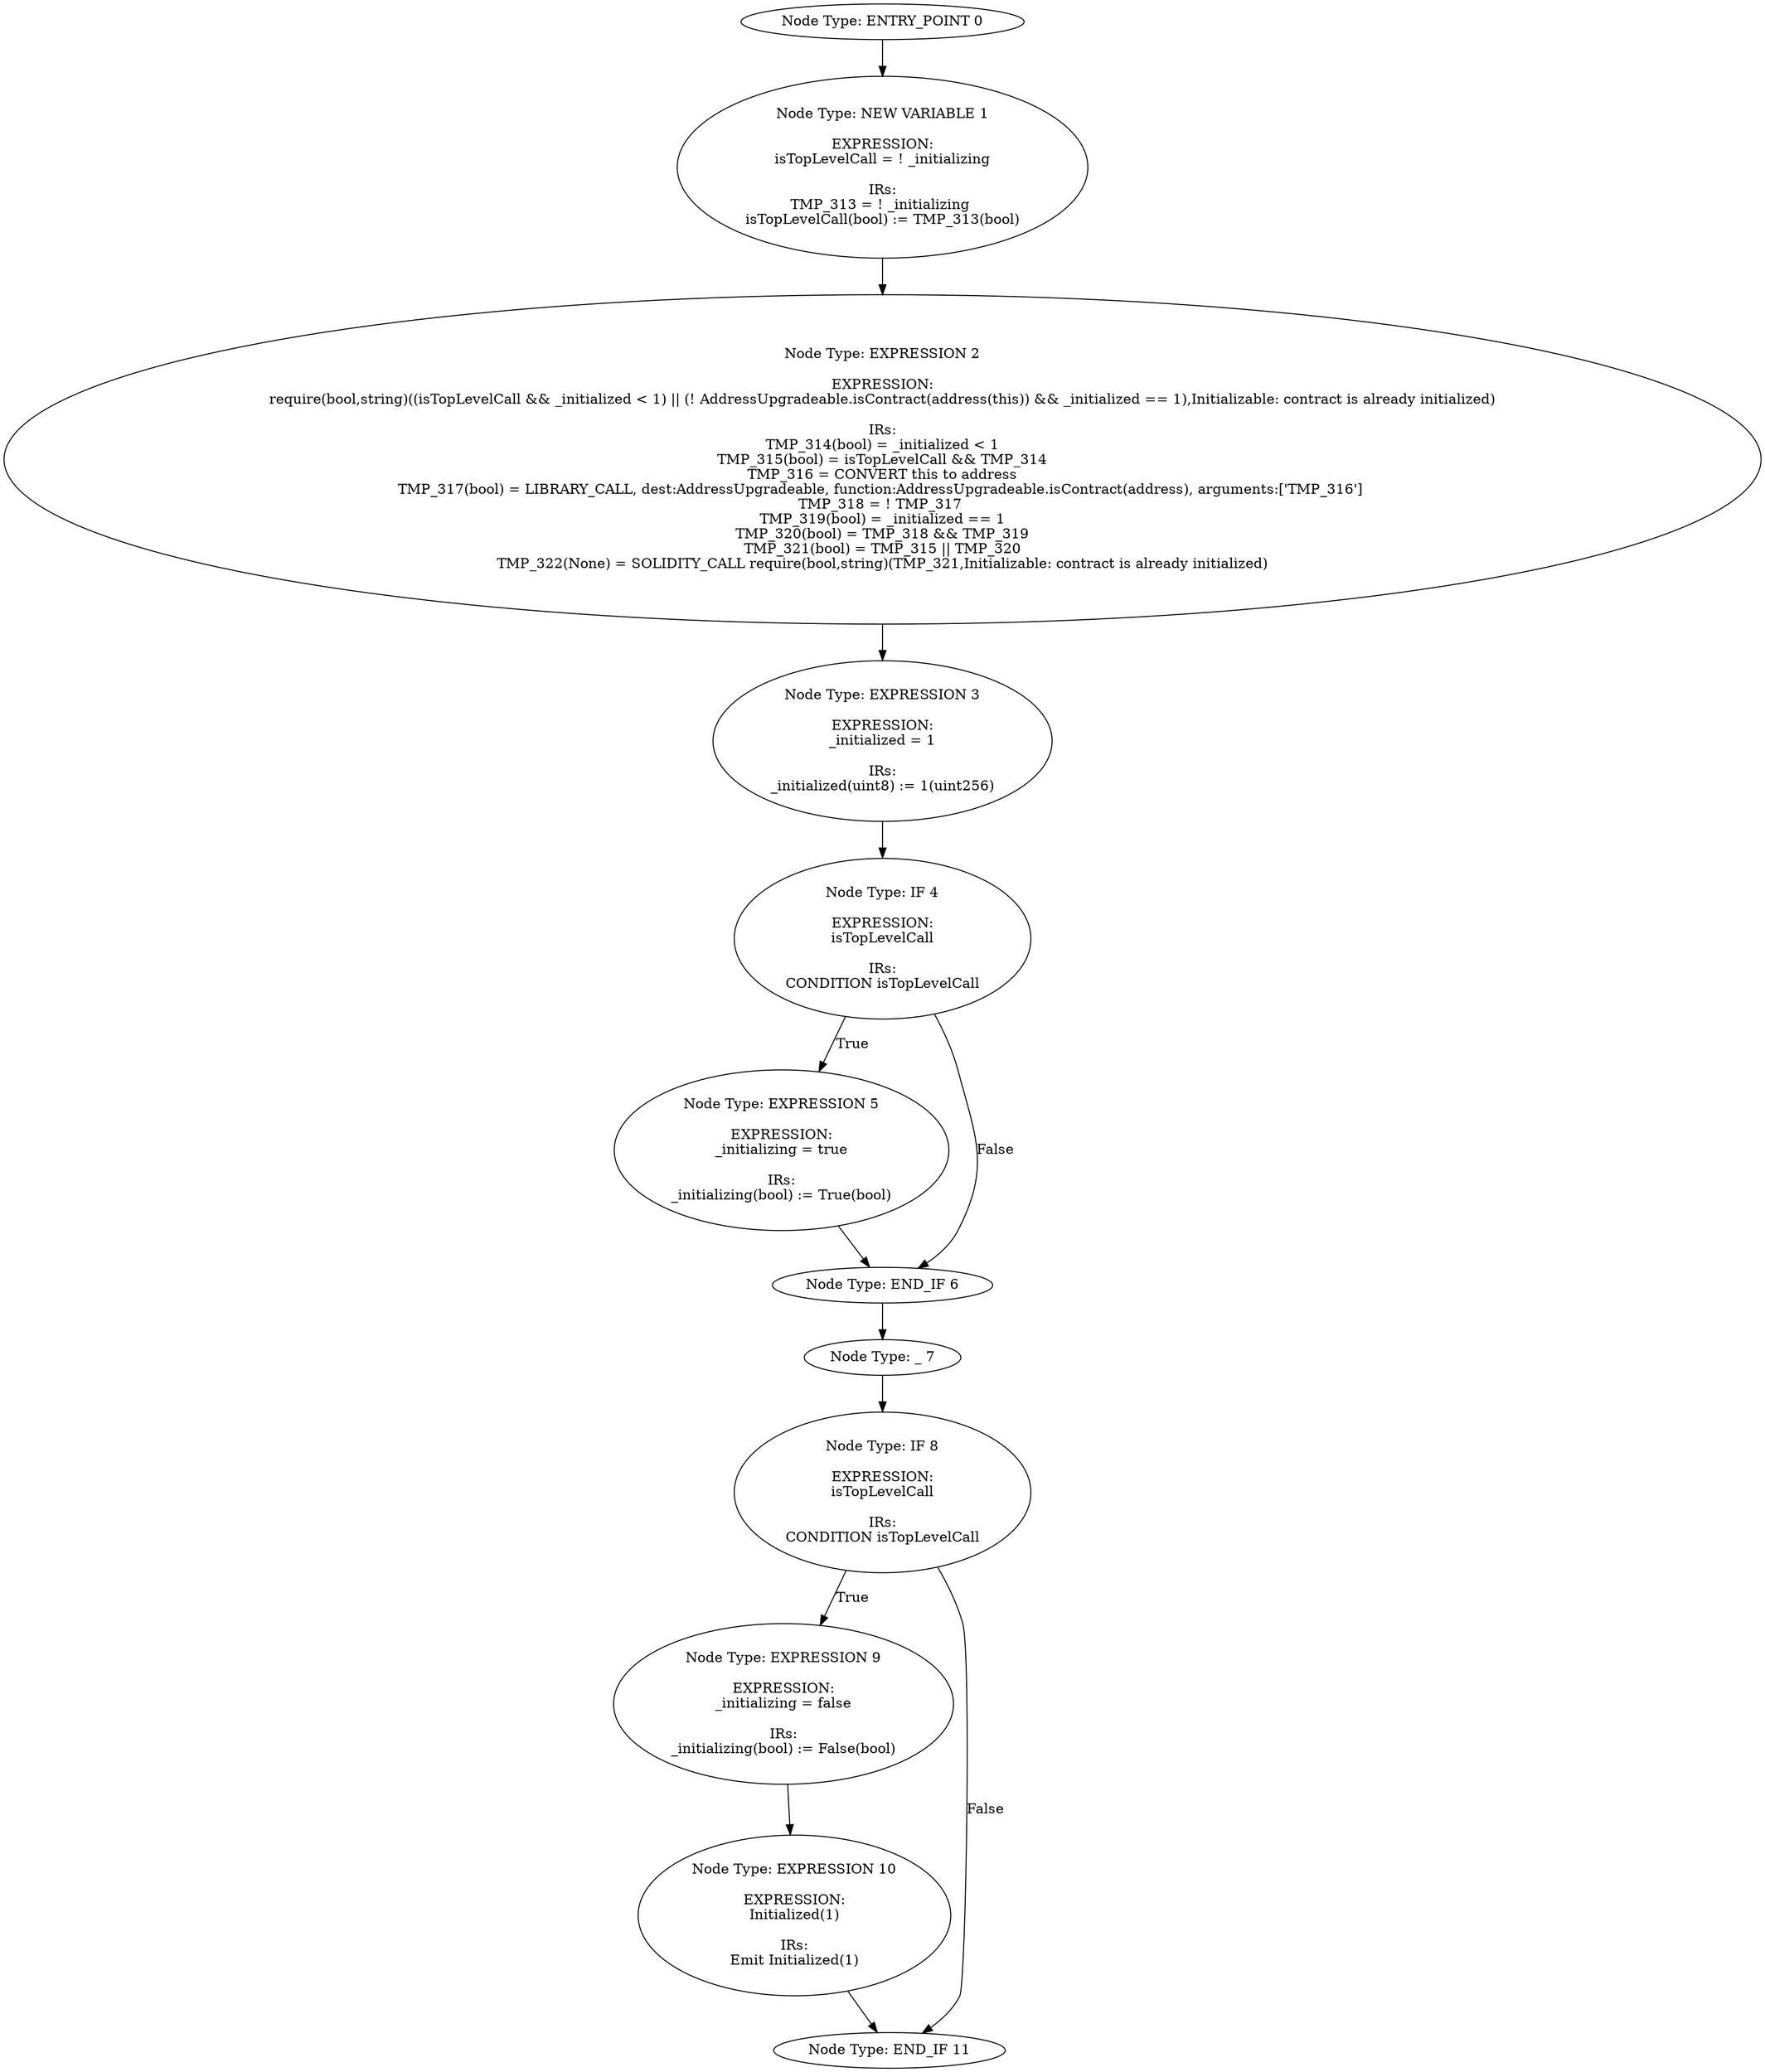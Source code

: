 digraph{
0[label="Node Type: ENTRY_POINT 0
"];
0->1;
1[label="Node Type: NEW VARIABLE 1

EXPRESSION:
isTopLevelCall = ! _initializing

IRs:
TMP_313 = ! _initializing 
isTopLevelCall(bool) := TMP_313(bool)"];
1->2;
2[label="Node Type: EXPRESSION 2

EXPRESSION:
require(bool,string)((isTopLevelCall && _initialized < 1) || (! AddressUpgradeable.isContract(address(this)) && _initialized == 1),Initializable: contract is already initialized)

IRs:
TMP_314(bool) = _initialized < 1
TMP_315(bool) = isTopLevelCall && TMP_314
TMP_316 = CONVERT this to address
TMP_317(bool) = LIBRARY_CALL, dest:AddressUpgradeable, function:AddressUpgradeable.isContract(address), arguments:['TMP_316'] 
TMP_318 = ! TMP_317 
TMP_319(bool) = _initialized == 1
TMP_320(bool) = TMP_318 && TMP_319
TMP_321(bool) = TMP_315 || TMP_320
TMP_322(None) = SOLIDITY_CALL require(bool,string)(TMP_321,Initializable: contract is already initialized)"];
2->3;
3[label="Node Type: EXPRESSION 3

EXPRESSION:
_initialized = 1

IRs:
_initialized(uint8) := 1(uint256)"];
3->4;
4[label="Node Type: IF 4

EXPRESSION:
isTopLevelCall

IRs:
CONDITION isTopLevelCall"];
4->5[label="True"];
4->6[label="False"];
5[label="Node Type: EXPRESSION 5

EXPRESSION:
_initializing = true

IRs:
_initializing(bool) := True(bool)"];
5->6;
6[label="Node Type: END_IF 6
"];
6->7;
7[label="Node Type: _ 7
"];
7->8;
8[label="Node Type: IF 8

EXPRESSION:
isTopLevelCall

IRs:
CONDITION isTopLevelCall"];
8->9[label="True"];
8->11[label="False"];
9[label="Node Type: EXPRESSION 9

EXPRESSION:
_initializing = false

IRs:
_initializing(bool) := False(bool)"];
9->10;
10[label="Node Type: EXPRESSION 10

EXPRESSION:
Initialized(1)

IRs:
Emit Initialized(1)"];
10->11;
11[label="Node Type: END_IF 11
"];
}
